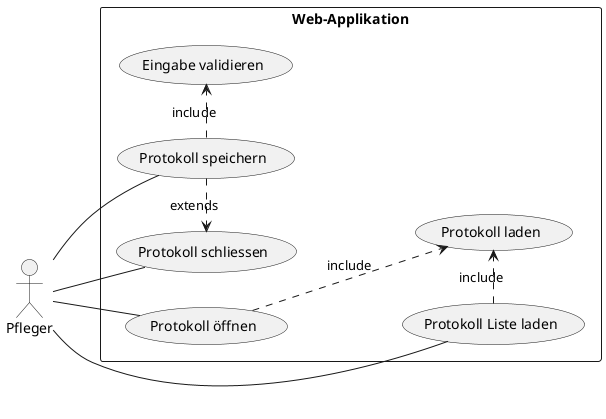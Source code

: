 @startuml
left to right direction
skinparam packageStyle rectangle
actor Pfleger
rectangle Web-Applikation {
 Pfleger -- (Protokoll Liste laden)
 Pfleger -- (Protokoll öffnen) 
 Pfleger -- (Protokoll schliessen)
 Pfleger -- (Protokoll speichern) 
 (Protokoll speichern) .> (Protokoll schliessen): extends
 (Protokoll speichern) .> (Eingabe validieren) : include
 (Protokoll Liste laden) .> (Protokoll laden) : include
 (Protokoll öffnen) .-> (Protokoll laden) : include
}
@enduml
